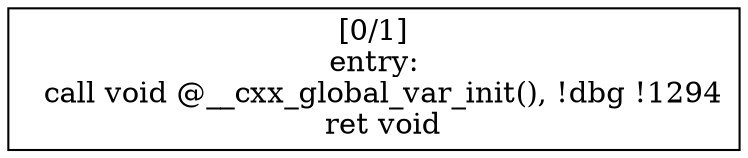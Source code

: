 
digraph G {


node102 [label="[0/1]
entry:
  call void @__cxx_global_var_init(), !dbg !1294
  ret void
",shape=rectangle ]



}
